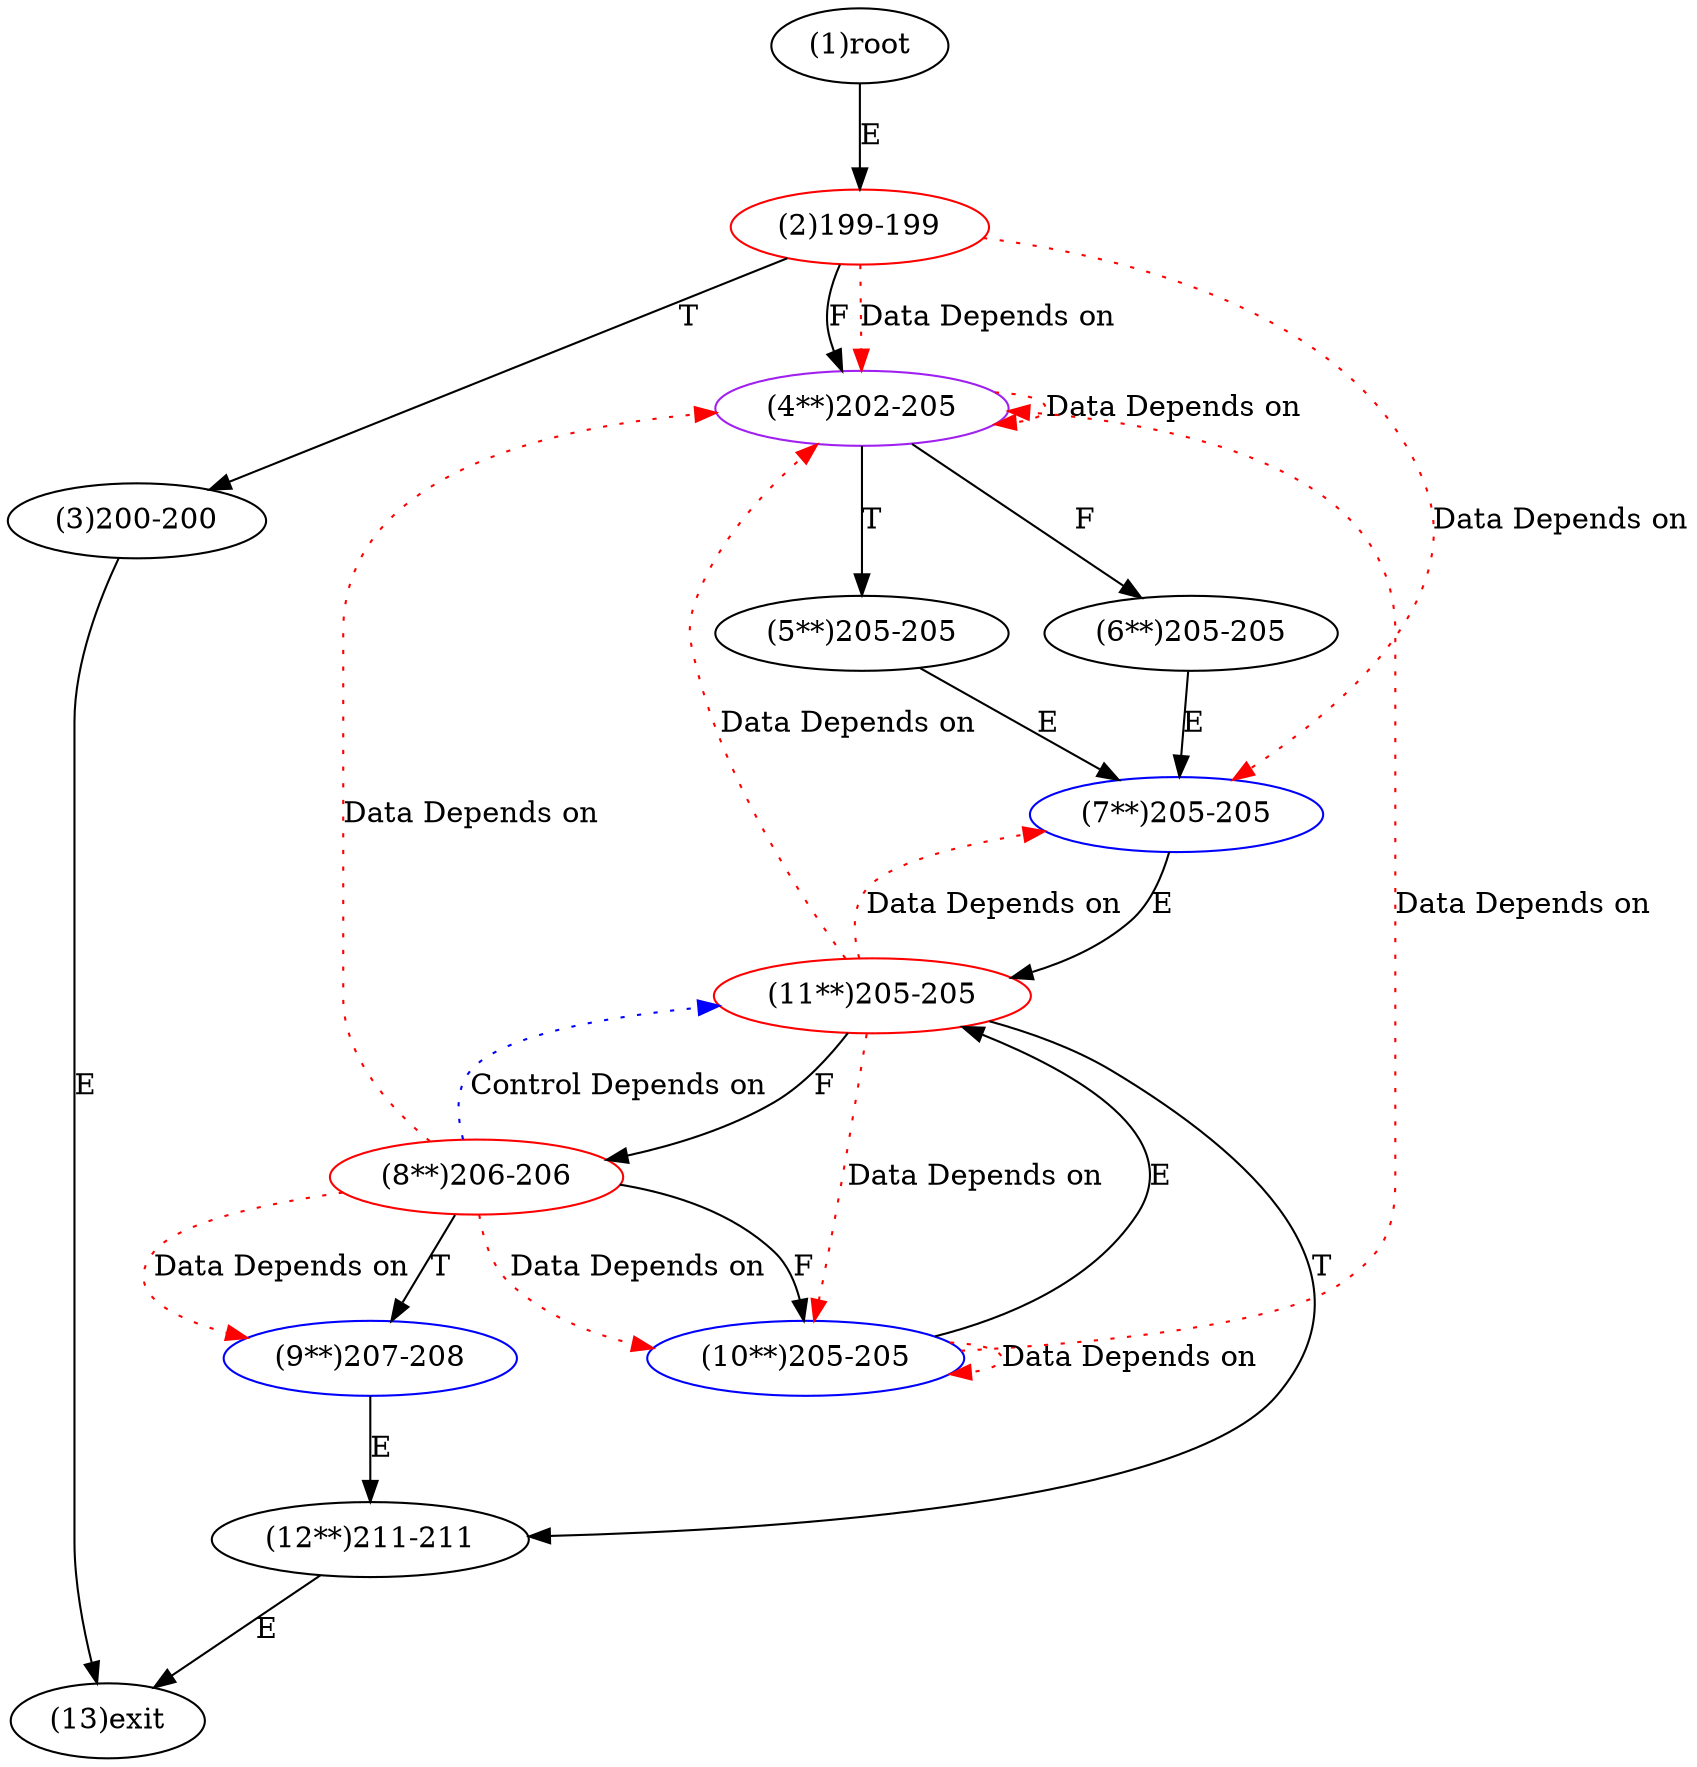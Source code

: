 digraph "" { 
1[ label="(1)root"];
2[ label="(2)199-199",color=red];
3[ label="(3)200-200"];
4[ label="(4**)202-205",color=purple];
5[ label="(5**)205-205"];
6[ label="(6**)205-205"];
7[ label="(7**)205-205",color=blue];
8[ label="(8**)206-206",color=red];
9[ label="(9**)207-208",color=blue];
10[ label="(10**)205-205",color=blue];
11[ label="(11**)205-205",color=red];
12[ label="(12**)211-211"];
13[ label="(13)exit"];
1->2[ label="E"];
2->4[ label="F"];
2->3[ label="T"];
3->13[ label="E"];
4->6[ label="F"];
4->5[ label="T"];
5->7[ label="E"];
6->7[ label="E"];
7->11[ label="E"];
8->10[ label="F"];
8->9[ label="T"];
9->12[ label="E"];
10->11[ label="E"];
11->8[ label="F"];
11->12[ label="T"];
12->13[ label="E"];
2->7[ color="red" label="Data Depends on" style = dotted ];
2->4[ color="red" label="Data Depends on" style = dotted ];
4->4[ color="red" label="Data Depends on" style = dotted ];
8->9[ color="red" label="Data Depends on" style = dotted ];
8->10[ color="red" label="Data Depends on" style = dotted ];
8->11[ color="blue" label="Control Depends on" style = dotted ];
8->4[ color="red" label="Data Depends on" style = dotted ];
10->10[ color="red" label="Data Depends on" style = dotted ];
10->4[ color="red" label="Data Depends on" style = dotted ];
11->10[ color="red" label="Data Depends on" style = dotted ];
11->7[ color="red" label="Data Depends on" style = dotted ];
11->4[ color="red" label="Data Depends on" style = dotted ];
}